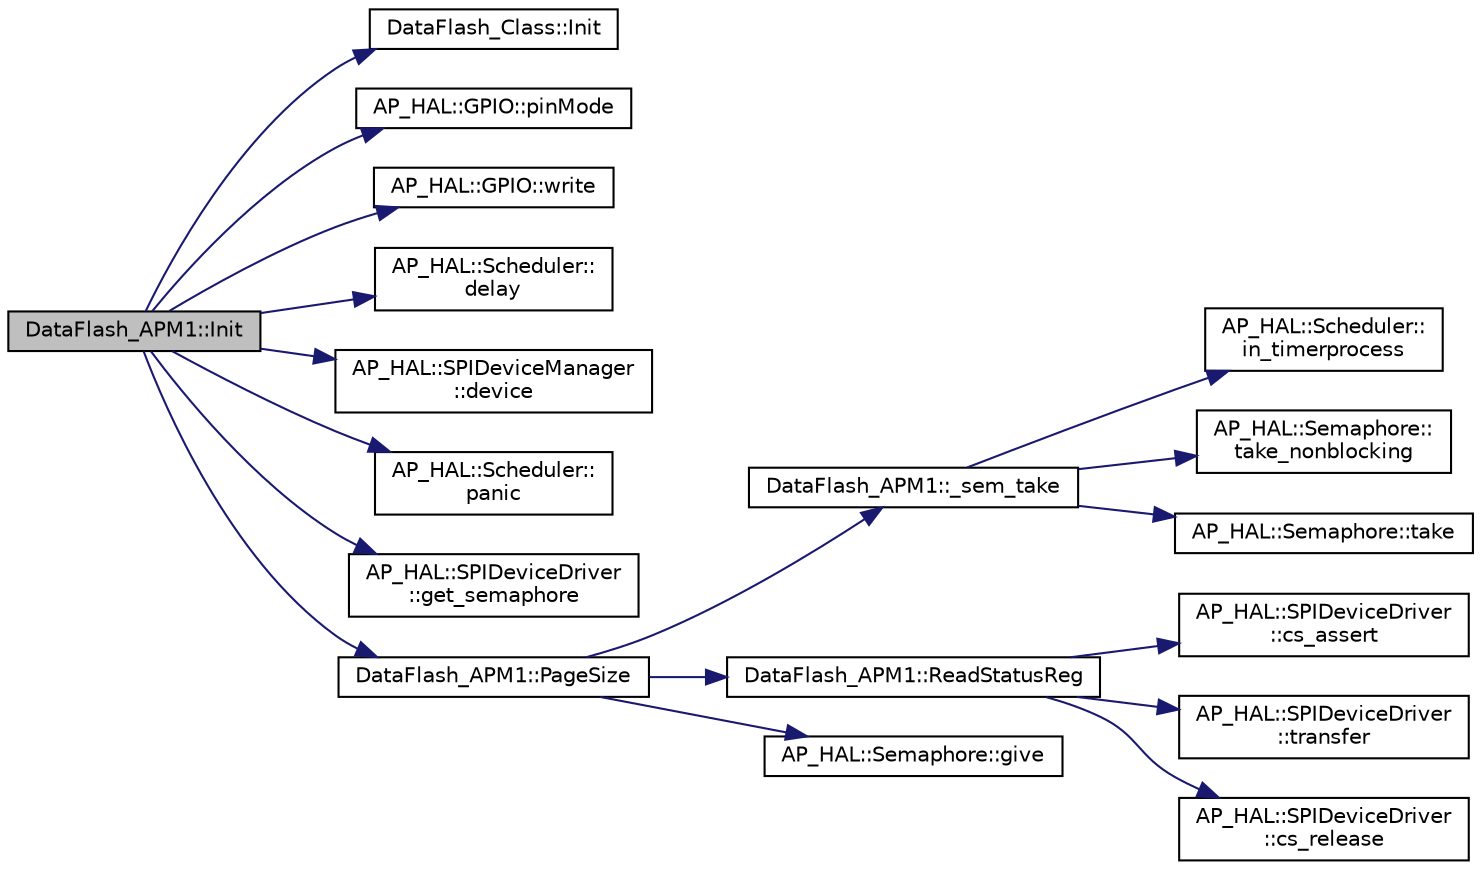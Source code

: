digraph "DataFlash_APM1::Init"
{
 // INTERACTIVE_SVG=YES
  edge [fontname="Helvetica",fontsize="10",labelfontname="Helvetica",labelfontsize="10"];
  node [fontname="Helvetica",fontsize="10",shape=record];
  rankdir="LR";
  Node1 [label="DataFlash_APM1::Init",height=0.2,width=0.4,color="black", fillcolor="grey75", style="filled" fontcolor="black"];
  Node1 -> Node2 [color="midnightblue",fontsize="10",style="solid",fontname="Helvetica"];
  Node2 [label="DataFlash_Class::Init",height=0.2,width=0.4,color="black", fillcolor="white", style="filled",URL="$classDataFlash__Class.html#aabebe7ff9db07e2890274fceaa81b063"];
  Node1 -> Node3 [color="midnightblue",fontsize="10",style="solid",fontname="Helvetica"];
  Node3 [label="AP_HAL::GPIO::pinMode",height=0.2,width=0.4,color="black", fillcolor="white", style="filled",URL="$classAP__HAL_1_1GPIO.html#a3dfc60214bd1aa4936d51ca72c045b95"];
  Node1 -> Node4 [color="midnightblue",fontsize="10",style="solid",fontname="Helvetica"];
  Node4 [label="AP_HAL::GPIO::write",height=0.2,width=0.4,color="black", fillcolor="white", style="filled",URL="$classAP__HAL_1_1GPIO.html#a2b0664bdab1876e3b0bbcd9064eec88e"];
  Node1 -> Node5 [color="midnightblue",fontsize="10",style="solid",fontname="Helvetica"];
  Node5 [label="AP_HAL::Scheduler::\ldelay",height=0.2,width=0.4,color="black", fillcolor="white", style="filled",URL="$classAP__HAL_1_1Scheduler.html#ab3175e2e6223ccfe82f957e41cc12b26"];
  Node1 -> Node6 [color="midnightblue",fontsize="10",style="solid",fontname="Helvetica"];
  Node6 [label="AP_HAL::SPIDeviceManager\l::device",height=0.2,width=0.4,color="black", fillcolor="white", style="filled",URL="$classAP__HAL_1_1SPIDeviceManager.html#ab26a3e8f8b43e59376ce98aafd288452"];
  Node1 -> Node7 [color="midnightblue",fontsize="10",style="solid",fontname="Helvetica"];
  Node7 [label="AP_HAL::Scheduler::\lpanic",height=0.2,width=0.4,color="black", fillcolor="white", style="filled",URL="$classAP__HAL_1_1Scheduler.html#a65f0d4e404d3e6fda4d8b0b101c9780f"];
  Node1 -> Node8 [color="midnightblue",fontsize="10",style="solid",fontname="Helvetica"];
  Node8 [label="AP_HAL::SPIDeviceDriver\l::get_semaphore",height=0.2,width=0.4,color="black", fillcolor="white", style="filled",URL="$classAP__HAL_1_1SPIDeviceDriver.html#a1c518b753148caee4d708c2311a9e548"];
  Node1 -> Node9 [color="midnightblue",fontsize="10",style="solid",fontname="Helvetica"];
  Node9 [label="DataFlash_APM1::PageSize",height=0.2,width=0.4,color="black", fillcolor="white", style="filled",URL="$classDataFlash__APM1.html#a224386f90da0b9b5d262136ebcbdd6f1"];
  Node9 -> Node10 [color="midnightblue",fontsize="10",style="solid",fontname="Helvetica"];
  Node10 [label="DataFlash_APM1::_sem_take",height=0.2,width=0.4,color="black", fillcolor="white", style="filled",URL="$classDataFlash__APM1.html#a08dfc6388a7a6f4dbe306edff23b410e"];
  Node10 -> Node11 [color="midnightblue",fontsize="10",style="solid",fontname="Helvetica"];
  Node11 [label="AP_HAL::Scheduler::\lin_timerprocess",height=0.2,width=0.4,color="black", fillcolor="white", style="filled",URL="$classAP__HAL_1_1Scheduler.html#a5eb9be7ed92b52a7eadcfd82072f3bc6"];
  Node10 -> Node12 [color="midnightblue",fontsize="10",style="solid",fontname="Helvetica"];
  Node12 [label="AP_HAL::Semaphore::\ltake_nonblocking",height=0.2,width=0.4,color="black", fillcolor="white", style="filled",URL="$classAP__HAL_1_1Semaphore.html#a266e91db5eecb64d8b934d09f5e972cf"];
  Node10 -> Node13 [color="midnightblue",fontsize="10",style="solid",fontname="Helvetica"];
  Node13 [label="AP_HAL::Semaphore::take",height=0.2,width=0.4,color="black", fillcolor="white", style="filled",URL="$classAP__HAL_1_1Semaphore.html#abd3a0affad8bb211981a979f30386589"];
  Node9 -> Node14 [color="midnightblue",fontsize="10",style="solid",fontname="Helvetica"];
  Node14 [label="DataFlash_APM1::ReadStatusReg",height=0.2,width=0.4,color="black", fillcolor="white", style="filled",URL="$classDataFlash__APM1.html#a45d36ee2aec52e9a91d273d73af1b9b9"];
  Node14 -> Node15 [color="midnightblue",fontsize="10",style="solid",fontname="Helvetica"];
  Node15 [label="AP_HAL::SPIDeviceDriver\l::cs_assert",height=0.2,width=0.4,color="black", fillcolor="white", style="filled",URL="$classAP__HAL_1_1SPIDeviceDriver.html#adcf5550715404a610251a05f19c5d7f7"];
  Node14 -> Node16 [color="midnightblue",fontsize="10",style="solid",fontname="Helvetica"];
  Node16 [label="AP_HAL::SPIDeviceDriver\l::transfer",height=0.2,width=0.4,color="black", fillcolor="white", style="filled",URL="$classAP__HAL_1_1SPIDeviceDriver.html#ab5464ab7f3f7936ba955e7ac111a8991"];
  Node14 -> Node17 [color="midnightblue",fontsize="10",style="solid",fontname="Helvetica"];
  Node17 [label="AP_HAL::SPIDeviceDriver\l::cs_release",height=0.2,width=0.4,color="black", fillcolor="white", style="filled",URL="$classAP__HAL_1_1SPIDeviceDriver.html#ac4f961b121a7f66fb189e63e617d4715"];
  Node9 -> Node18 [color="midnightblue",fontsize="10",style="solid",fontname="Helvetica"];
  Node18 [label="AP_HAL::Semaphore::give",height=0.2,width=0.4,color="black", fillcolor="white", style="filled",URL="$classAP__HAL_1_1Semaphore.html#afcdbf03d5bea9d83037acc93bfaea7ce"];
}
